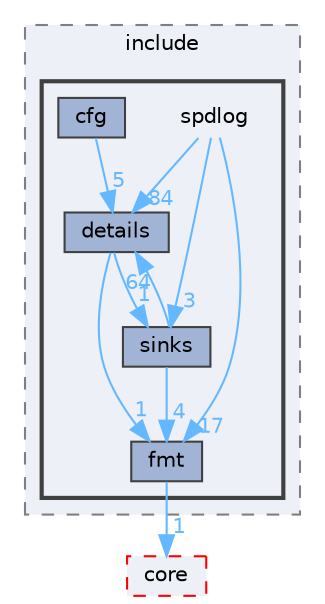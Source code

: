 digraph "runtime/spdlog/include/spdlog"
{
 // LATEX_PDF_SIZE
  bgcolor="transparent";
  edge [fontname=Helvetica,fontsize=10,labelfontname=Helvetica,labelfontsize=10];
  node [fontname=Helvetica,fontsize=10,shape=box,height=0.2,width=0.4];
  compound=true
  subgraph clusterdir_6909cbf834c49e8cc2de06488226c094 {
    graph [ bgcolor="#edf0f7", pencolor="grey50", label="include", fontname=Helvetica,fontsize=10 style="filled,dashed", URL="dir_6909cbf834c49e8cc2de06488226c094.html",tooltip=""]
  subgraph clusterdir_f91cb28768f79a66d56060ff03aad68f {
    graph [ bgcolor="#edf0f7", pencolor="grey25", label="", fontname=Helvetica,fontsize=10 style="filled,bold", URL="dir_f91cb28768f79a66d56060ff03aad68f.html",tooltip=""]
    dir_f91cb28768f79a66d56060ff03aad68f [shape=plaintext, label="spdlog"];
  dir_2e0b7e6079633e37ad76953b3c3a6951 [label="cfg", fillcolor="#a2b4d6", color="grey25", style="filled", URL="dir_2e0b7e6079633e37ad76953b3c3a6951.html",tooltip=""];
  dir_b717c91e9f2a3fc9eb72db8c04fcd918 [label="details", fillcolor="#a2b4d6", color="grey25", style="filled", URL="dir_b717c91e9f2a3fc9eb72db8c04fcd918.html",tooltip=""];
  dir_e52efc88c58533ba470e61c8cdbfa49f [label="fmt", fillcolor="#a2b4d6", color="grey25", style="filled", URL="dir_e52efc88c58533ba470e61c8cdbfa49f.html",tooltip=""];
  dir_fe0ad27f6731a793280450d7893f3d66 [label="sinks", fillcolor="#a2b4d6", color="grey25", style="filled", URL="dir_fe0ad27f6731a793280450d7893f3d66.html",tooltip=""];
  }
  }
  dir_0b94c9ea5f3d98712a457061cc05ff83 [label="core", fillcolor="#edf0f7", color="red", style="filled,dashed", URL="dir_0b94c9ea5f3d98712a457061cc05ff83.html",tooltip=""];
  dir_f91cb28768f79a66d56060ff03aad68f->dir_b717c91e9f2a3fc9eb72db8c04fcd918 [headlabel="84", labeldistance=1.5 headhref="dir_000120_000026.html" href="dir_000120_000026.html" color="steelblue1" fontcolor="steelblue1"];
  dir_f91cb28768f79a66d56060ff03aad68f->dir_e52efc88c58533ba470e61c8cdbfa49f [headlabel="17", labeldistance=1.5 headhref="dir_000120_000071.html" href="dir_000120_000071.html" color="steelblue1" fontcolor="steelblue1"];
  dir_f91cb28768f79a66d56060ff03aad68f->dir_fe0ad27f6731a793280450d7893f3d66 [headlabel="3", labeldistance=1.5 headhref="dir_000120_000117.html" href="dir_000120_000117.html" color="steelblue1" fontcolor="steelblue1"];
  dir_2e0b7e6079633e37ad76953b3c3a6951->dir_b717c91e9f2a3fc9eb72db8c04fcd918 [headlabel="5", labeldistance=1.5 headhref="dir_000015_000026.html" href="dir_000015_000026.html" color="steelblue1" fontcolor="steelblue1"];
  dir_b717c91e9f2a3fc9eb72db8c04fcd918->dir_e52efc88c58533ba470e61c8cdbfa49f [headlabel="1", labeldistance=1.5 headhref="dir_000026_000071.html" href="dir_000026_000071.html" color="steelblue1" fontcolor="steelblue1"];
  dir_b717c91e9f2a3fc9eb72db8c04fcd918->dir_fe0ad27f6731a793280450d7893f3d66 [headlabel="1", labeldistance=1.5 headhref="dir_000026_000117.html" href="dir_000026_000117.html" color="steelblue1" fontcolor="steelblue1"];
  dir_e52efc88c58533ba470e61c8cdbfa49f->dir_0b94c9ea5f3d98712a457061cc05ff83 [headlabel="1", labeldistance=1.5 headhref="dir_000071_000023.html" href="dir_000071_000023.html" color="steelblue1" fontcolor="steelblue1"];
  dir_fe0ad27f6731a793280450d7893f3d66->dir_b717c91e9f2a3fc9eb72db8c04fcd918 [headlabel="64", labeldistance=1.5 headhref="dir_000117_000026.html" href="dir_000117_000026.html" color="steelblue1" fontcolor="steelblue1"];
  dir_fe0ad27f6731a793280450d7893f3d66->dir_e52efc88c58533ba470e61c8cdbfa49f [headlabel="4", labeldistance=1.5 headhref="dir_000117_000071.html" href="dir_000117_000071.html" color="steelblue1" fontcolor="steelblue1"];
}

